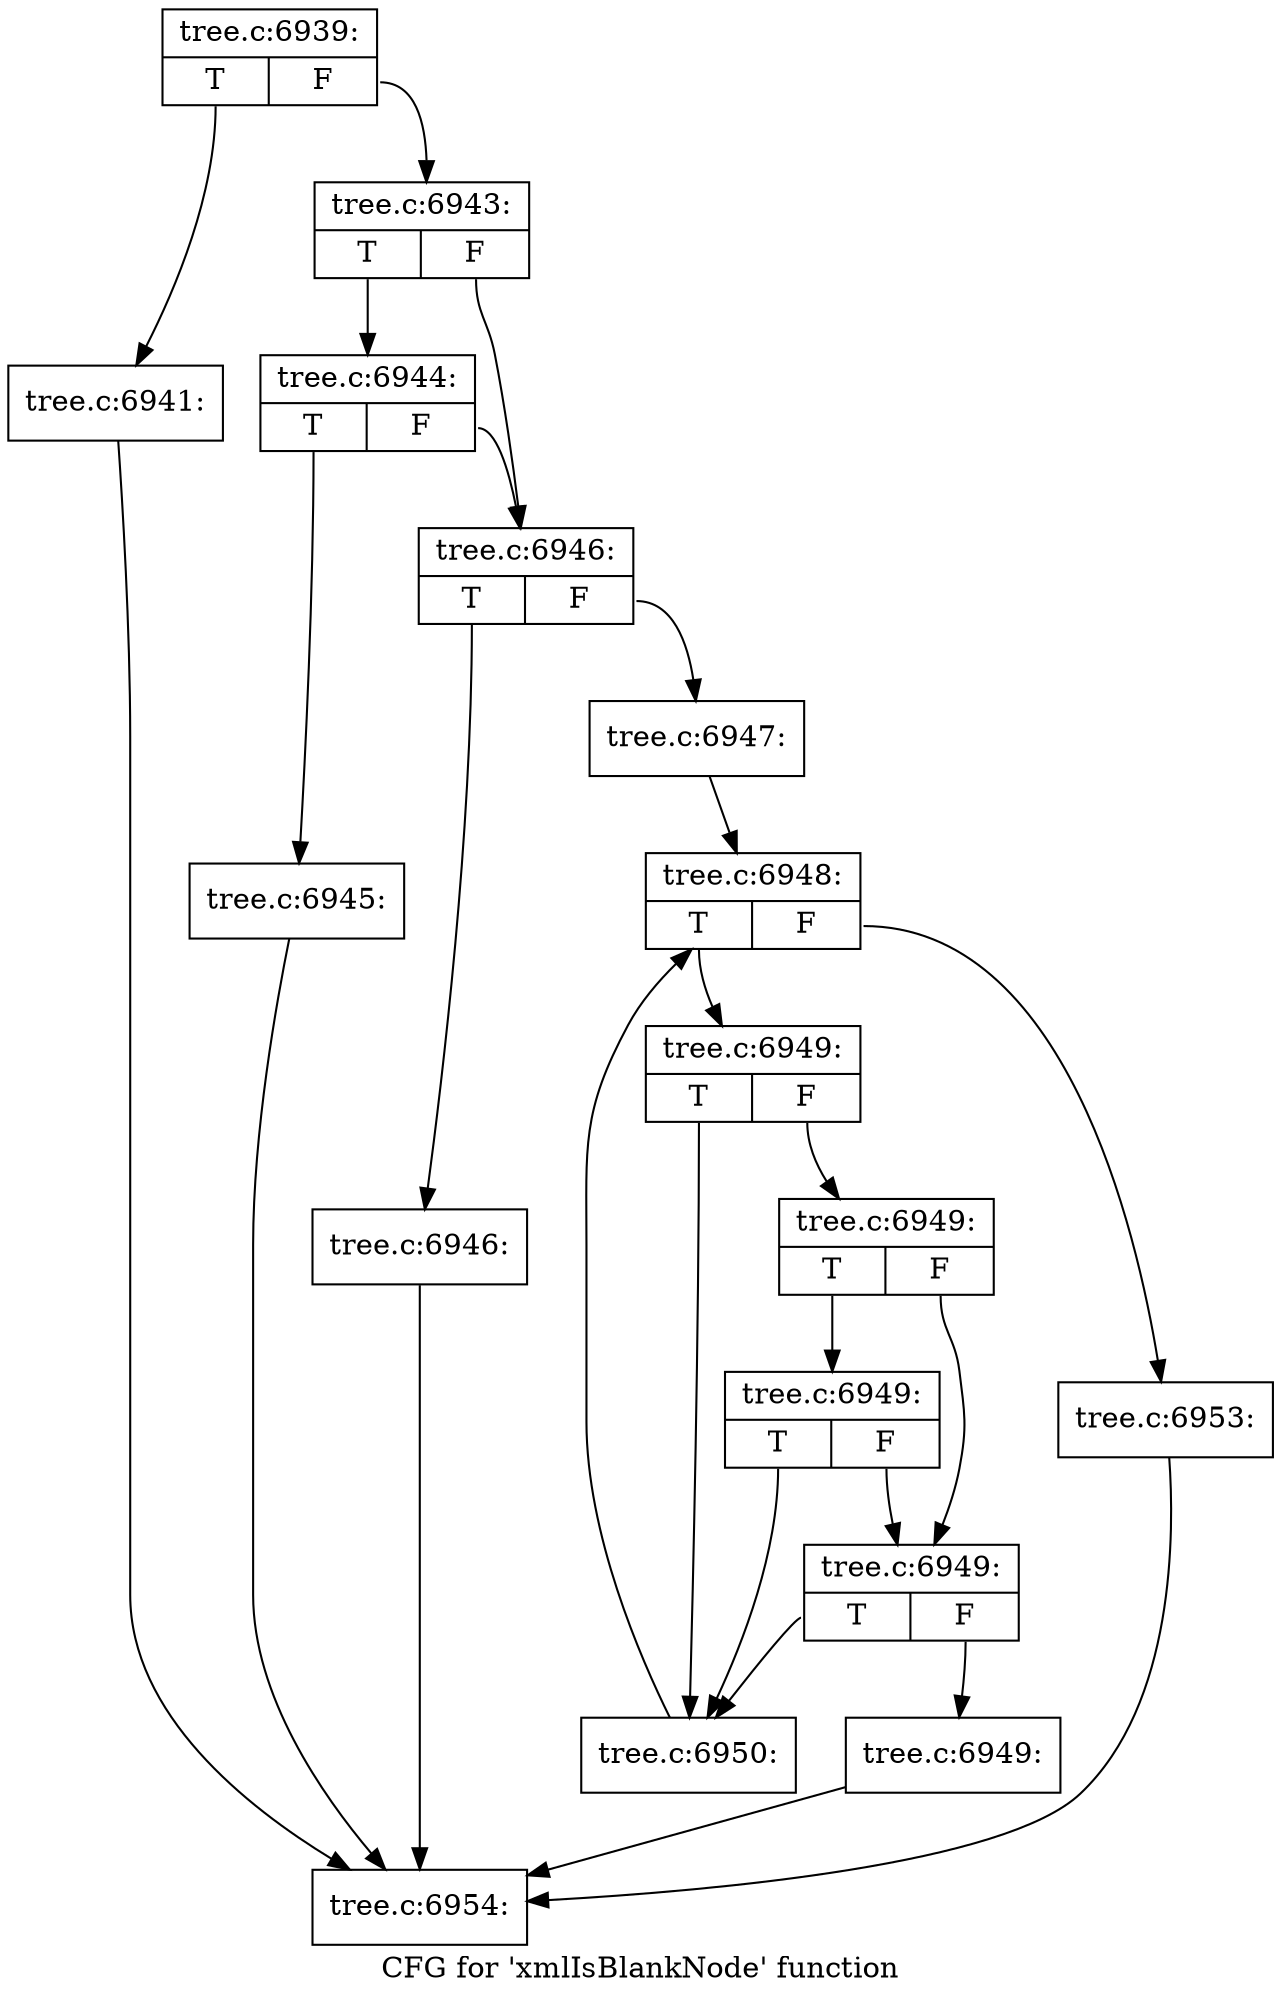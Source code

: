 digraph "CFG for 'xmlIsBlankNode' function" {
	label="CFG for 'xmlIsBlankNode' function";

	Node0x439d650 [shape=record,label="{tree.c:6939:|{<s0>T|<s1>F}}"];
	Node0x439d650:s0 -> Node0x4656a10;
	Node0x439d650:s1 -> Node0x46570e0;
	Node0x4656a10 [shape=record,label="{tree.c:6941:}"];
	Node0x4656a10 -> Node0x4656d40;
	Node0x46570e0 [shape=record,label="{tree.c:6943:|{<s0>T|<s1>F}}"];
	Node0x46570e0:s0 -> Node0x439d590;
	Node0x46570e0:s1 -> Node0x439d540;
	Node0x439d590 [shape=record,label="{tree.c:6944:|{<s0>T|<s1>F}}"];
	Node0x439d590:s0 -> Node0x439d4f0;
	Node0x439d590:s1 -> Node0x439d540;
	Node0x439d4f0 [shape=record,label="{tree.c:6945:}"];
	Node0x439d4f0 -> Node0x4656d40;
	Node0x439d540 [shape=record,label="{tree.c:6946:|{<s0>T|<s1>F}}"];
	Node0x439d540:s0 -> Node0x4658130;
	Node0x439d540:s1 -> Node0x4658180;
	Node0x4658130 [shape=record,label="{tree.c:6946:}"];
	Node0x4658130 -> Node0x4656d40;
	Node0x4658180 [shape=record,label="{tree.c:6947:}"];
	Node0x4658180 -> Node0x4658970;
	Node0x4658970 [shape=record,label="{tree.c:6948:|{<s0>T|<s1>F}}"];
	Node0x4658970:s0 -> Node0x4658e20;
	Node0x4658970:s1 -> Node0x4658b90;
	Node0x4658e20 [shape=record,label="{tree.c:6949:|{<s0>T|<s1>F}}"];
	Node0x4658e20:s0 -> Node0x4659060;
	Node0x4658e20:s1 -> Node0x4659130;
	Node0x4659130 [shape=record,label="{tree.c:6949:|{<s0>T|<s1>F}}"];
	Node0x4659130:s0 -> Node0x4659330;
	Node0x4659130:s1 -> Node0x46590b0;
	Node0x4659330 [shape=record,label="{tree.c:6949:|{<s0>T|<s1>F}}"];
	Node0x4659330:s0 -> Node0x4659060;
	Node0x4659330:s1 -> Node0x46590b0;
	Node0x46590b0 [shape=record,label="{tree.c:6949:|{<s0>T|<s1>F}}"];
	Node0x46590b0:s0 -> Node0x4659060;
	Node0x46590b0:s1 -> Node0x4659010;
	Node0x4659010 [shape=record,label="{tree.c:6949:}"];
	Node0x4659010 -> Node0x4656d40;
	Node0x4659060 [shape=record,label="{tree.c:6950:}"];
	Node0x4659060 -> Node0x4658970;
	Node0x4658b90 [shape=record,label="{tree.c:6953:}"];
	Node0x4658b90 -> Node0x4656d40;
	Node0x4656d40 [shape=record,label="{tree.c:6954:}"];
}
